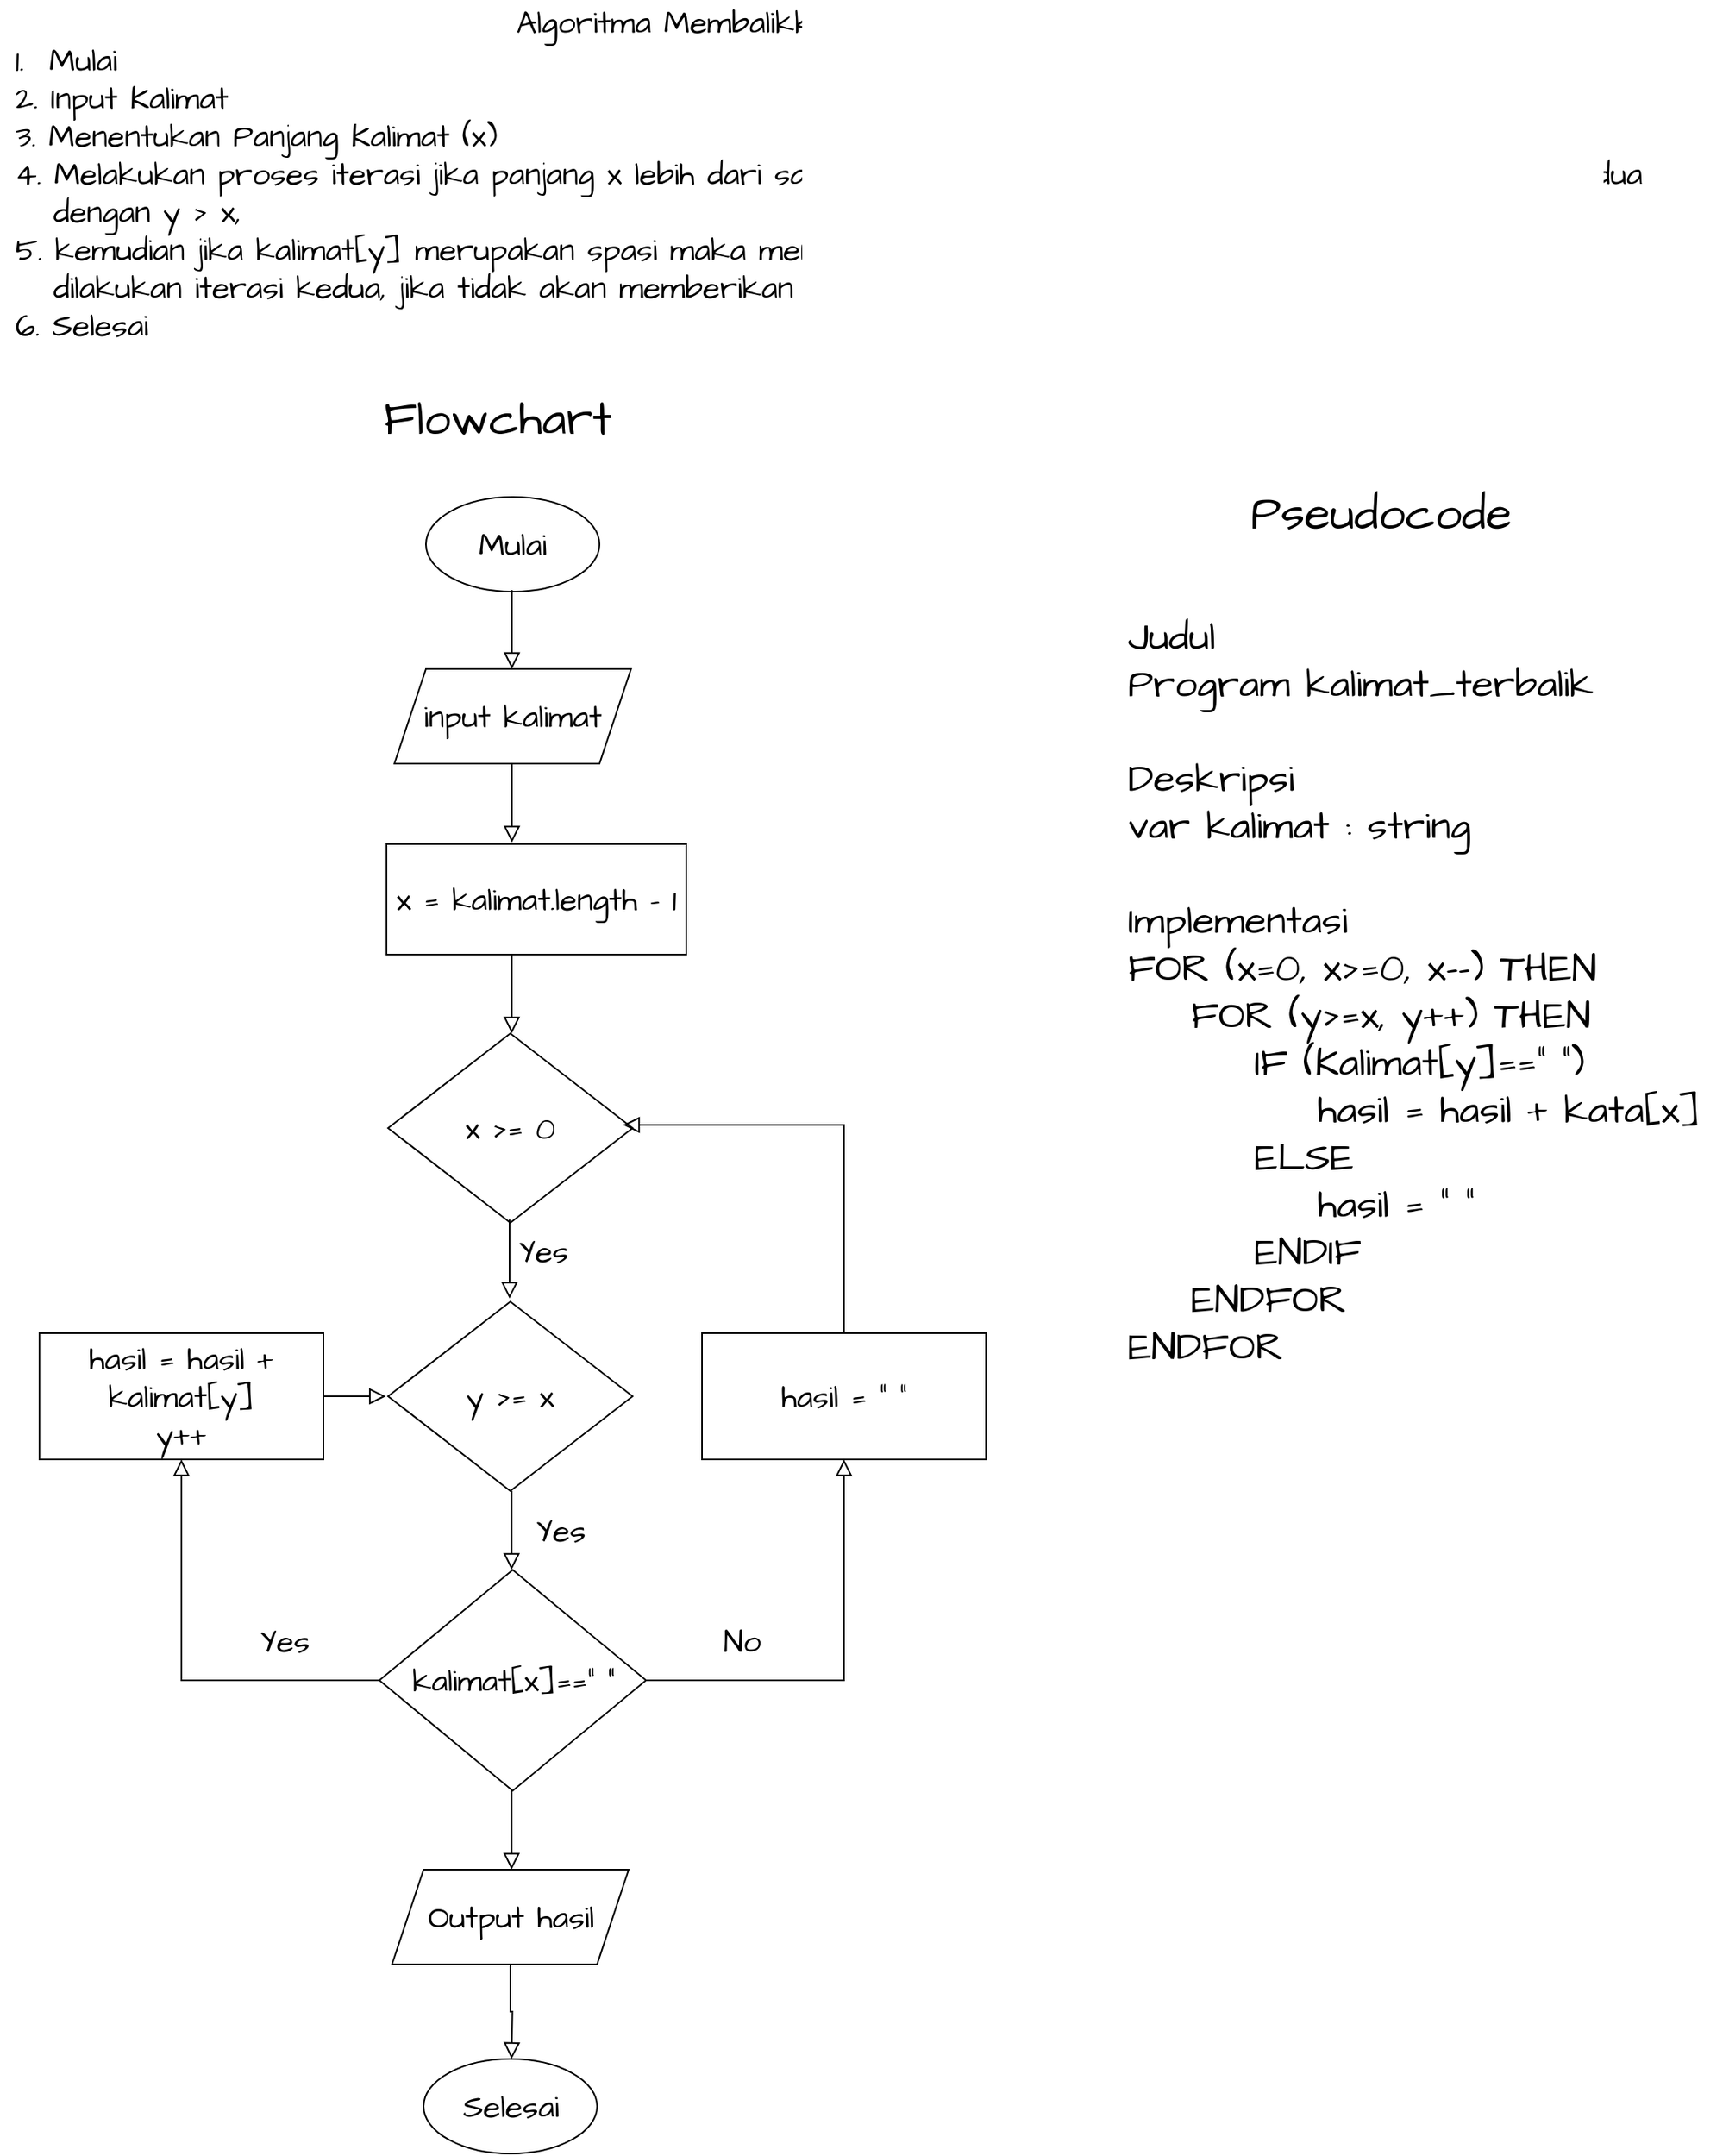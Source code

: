 <mxfile version="16.2.4" type="device"><diagram id="C5RBs43oDa-KdzZeNtuy" name="Page-1"><mxGraphModel dx="1543" dy="607" grid="1" gridSize="10" guides="1" tooltips="1" connect="1" arrows="1" fold="1" page="1" pageScale="1" pageWidth="1169" pageHeight="1654" math="0" shadow="0"><root><mxCell id="WIyWlLk6GJQsqaUBKTNV-0"/><mxCell id="WIyWlLk6GJQsqaUBKTNV-1" parent="WIyWlLk6GJQsqaUBKTNV-0"/><mxCell id="AjyrPWx7vzKOeClM9NgO-0" value="Mulai" style="ellipse;whiteSpace=wrap;html=1;hachureGap=4;fontFamily=Architects Daughter;fontSource=https%3A%2F%2Ffonts.googleapis.com%2Fcss%3Ffamily%3DArchitects%2BDaughter;fontSize=20;rounded=0;" vertex="1" parent="WIyWlLk6GJQsqaUBKTNV-1"><mxGeometry x="335" y="390" width="110" height="60" as="geometry"/></mxCell><mxCell id="AjyrPWx7vzKOeClM9NgO-1" value="" style="rounded=0;html=1;jettySize=auto;orthogonalLoop=1;fontSize=11;endArrow=block;endFill=0;endSize=8;strokeWidth=1;shadow=0;labelBackgroundColor=none;edgeStyle=orthogonalEdgeStyle;" edge="1" parent="WIyWlLk6GJQsqaUBKTNV-1"><mxGeometry relative="1" as="geometry"><mxPoint x="389.5" y="449" as="sourcePoint"/><mxPoint x="389.5" y="499" as="targetPoint"/></mxGeometry></mxCell><mxCell id="AjyrPWx7vzKOeClM9NgO-2" value="input kalimat" style="shape=parallelogram;perimeter=parallelogramPerimeter;whiteSpace=wrap;html=1;fixedSize=1;hachureGap=4;fontFamily=Architects Daughter;fontSource=https%3A%2F%2Ffonts.googleapis.com%2Fcss%3Ffamily%3DArchitects%2BDaughter;fontSize=20;rounded=0;" vertex="1" parent="WIyWlLk6GJQsqaUBKTNV-1"><mxGeometry x="315" y="499" width="150" height="60" as="geometry"/></mxCell><mxCell id="AjyrPWx7vzKOeClM9NgO-3" value="" style="rounded=0;html=1;jettySize=auto;orthogonalLoop=1;fontSize=11;endArrow=block;endFill=0;endSize=8;strokeWidth=1;shadow=0;labelBackgroundColor=none;edgeStyle=orthogonalEdgeStyle;" edge="1" parent="WIyWlLk6GJQsqaUBKTNV-1"><mxGeometry relative="1" as="geometry"><mxPoint x="389.5" y="559" as="sourcePoint"/><mxPoint x="389.5" y="609" as="targetPoint"/></mxGeometry></mxCell><mxCell id="AjyrPWx7vzKOeClM9NgO-4" value="x &amp;gt;= 0" style="rhombus;whiteSpace=wrap;html=1;hachureGap=4;fontFamily=Architects Daughter;fontSource=https%3A%2F%2Ffonts.googleapis.com%2Fcss%3Ffamily%3DArchitects%2BDaughter;fontSize=20;rounded=0;" vertex="1" parent="WIyWlLk6GJQsqaUBKTNV-1"><mxGeometry x="311" y="730" width="155" height="120" as="geometry"/></mxCell><mxCell id="AjyrPWx7vzKOeClM9NgO-5" value="" style="rounded=0;html=1;jettySize=auto;orthogonalLoop=1;fontSize=11;endArrow=block;endFill=0;endSize=8;strokeWidth=1;shadow=0;labelBackgroundColor=none;edgeStyle=orthogonalEdgeStyle;" edge="1" parent="WIyWlLk6GJQsqaUBKTNV-1"><mxGeometry relative="1" as="geometry"><mxPoint x="388" y="848.06" as="sourcePoint"/><mxPoint x="388" y="898.06" as="targetPoint"/></mxGeometry></mxCell><mxCell id="AjyrPWx7vzKOeClM9NgO-6" value="Yes" style="text;html=1;align=center;verticalAlign=middle;resizable=0;points=[];autosize=1;strokeColor=none;fillColor=none;hachureGap=4;fontFamily=Architects Daughter;fontSource=https%3A%2F%2Ffonts.googleapis.com%2Fcss%3Ffamily%3DArchitects%2BDaughter;fontSize=20;rounded=0;" vertex="1" parent="WIyWlLk6GJQsqaUBKTNV-1"><mxGeometry x="383.5" y="853.06" width="50" height="30" as="geometry"/></mxCell><mxCell id="AjyrPWx7vzKOeClM9NgO-12" value="x = kalimat.length - 1" style="rounded=0;whiteSpace=wrap;html=1;hachureGap=4;fontFamily=Architects Daughter;fontSource=https%3A%2F%2Ffonts.googleapis.com%2Fcss%3Ffamily%3DArchitects%2BDaughter;fontSize=20;" vertex="1" parent="WIyWlLk6GJQsqaUBKTNV-1"><mxGeometry x="310" y="610" width="190" height="70" as="geometry"/></mxCell><mxCell id="AjyrPWx7vzKOeClM9NgO-13" value="" style="rounded=0;html=1;jettySize=auto;orthogonalLoop=1;fontSize=11;endArrow=block;endFill=0;endSize=8;strokeWidth=1;shadow=0;labelBackgroundColor=none;edgeStyle=orthogonalEdgeStyle;" edge="1" parent="WIyWlLk6GJQsqaUBKTNV-1"><mxGeometry relative="1" as="geometry"><mxPoint x="389.41" y="680" as="sourcePoint"/><mxPoint x="389.41" y="730" as="targetPoint"/></mxGeometry></mxCell><mxCell id="AjyrPWx7vzKOeClM9NgO-15" value="hasil = hasil + kalimat[y]&lt;br&gt;y++" style="rounded=0;whiteSpace=wrap;html=1;hachureGap=4;fontFamily=Architects Daughter;fontSource=https%3A%2F%2Ffonts.googleapis.com%2Fcss%3Ffamily%3DArchitects%2BDaughter;fontSize=20;" vertex="1" parent="WIyWlLk6GJQsqaUBKTNV-1"><mxGeometry x="90" y="920" width="180" height="80" as="geometry"/></mxCell><mxCell id="AjyrPWx7vzKOeClM9NgO-24" value="Algoritma Membalikkan Kata dalam Kalimat :&lt;br&gt;&lt;div style=&quot;text-align: justify&quot;&gt;1.&amp;nbsp; Mulai&lt;/div&gt;&lt;div style=&quot;text-align: justify&quot;&gt;2. Input Kalimat&lt;/div&gt;&lt;div style=&quot;text-align: justify&quot;&gt;3. Menentukan Panjang Kalimat (x)&lt;/div&gt;&lt;div style=&quot;text-align: justify&quot;&gt;4. Melakukan proses iterasi jika panjang x lebih dari sama dengan nol maka akan masuk ke proses iterasi kedua&lt;/div&gt;&lt;div style=&quot;text-align: justify&quot;&gt;&amp;nbsp; &amp;nbsp;dengan y &amp;gt; x,&amp;nbsp;&lt;/div&gt;&lt;div style=&quot;text-align: justify&quot;&gt;5. kemudian jika kalimat[y] merupakan spasi maka mengeluarkan hasil = hasil + kalimat [y+1] dan&lt;/div&gt;&lt;div style=&quot;text-align: justify&quot;&gt;&amp;nbsp; &amp;nbsp;dilakukan iterasi kedua, jika tidak akan memberikan dikosongkan dan kembali ke iterasi pertama.&lt;/div&gt;&lt;div style=&quot;text-align: justify&quot;&gt;&lt;span&gt;6. Selesai&lt;/span&gt;&lt;br&gt;&lt;/div&gt;" style="text;html=1;align=center;verticalAlign=middle;resizable=0;points=[];autosize=1;strokeColor=none;fillColor=none;sketch=0;hachureGap=4;fontFamily=Architects Daughter;fontSource=https%3A%2F%2Ffonts.googleapis.com%2Fcss%3Ffamily%3DArchitects%2BDaughter;fontSize=20;" vertex="1" parent="WIyWlLk6GJQsqaUBKTNV-1"><mxGeometry x="65" y="75" width="1050" height="220" as="geometry"/></mxCell><mxCell id="AjyrPWx7vzKOeClM9NgO-25" value="Flowchart" style="text;html=1;align=center;verticalAlign=middle;resizable=0;points=[];autosize=1;strokeColor=none;fillColor=none;sketch=0;hachureGap=4;fontFamily=Architects Daughter;fontSource=https%3A%2F%2Ffonts.googleapis.com%2Fcss%3Ffamily%3DArchitects%2BDaughter;fontSize=30;" vertex="1" parent="WIyWlLk6GJQsqaUBKTNV-1"><mxGeometry x="300" y="320" width="160" height="40" as="geometry"/></mxCell><mxCell id="AjyrPWx7vzKOeClM9NgO-26" value="Pseudocode" style="text;html=1;align=center;verticalAlign=middle;resizable=0;points=[];autosize=1;strokeColor=none;fillColor=none;sketch=0;hachureGap=4;fontFamily=Architects Daughter;fontSource=https%3A%2F%2Ffonts.googleapis.com%2Fcss%3Ffamily%3DArchitects%2BDaughter;fontSize=30;" vertex="1" parent="WIyWlLk6GJQsqaUBKTNV-1"><mxGeometry x="850" y="380" width="180" height="40" as="geometry"/></mxCell><mxCell id="AjyrPWx7vzKOeClM9NgO-27" value="&#10;Judul&#10;Program kalimat_terbalik&#10;&#10;Deskripsi&#10;var kalimat : string&#10;&#10;Implementasi&#10;FOR (x=0, x&gt;=0, x--) THEN&#10;    FOR (y&gt;=x, y++) THEN&#10;        IF (Kalimat[y]==&quot; &quot;)&#10;            hasil = hasil + kata[x]&#10;        ELSE&#10;            hasil = &quot; &quot;&#10;        ENDIF&#10;    ENDFOR&#10;ENDFOR" style="text;align=left;verticalAlign=middle;resizable=0;points=[];autosize=1;strokeColor=none;fillColor=none;sketch=0;hachureGap=4;fontFamily=Architects Daughter;fontSource=https%3A%2F%2Ffonts.googleapis.com%2Fcss%3Ffamily%3DArchitects%2BDaughter;fontSize=25;spacing=0;" vertex="1" parent="WIyWlLk6GJQsqaUBKTNV-1"><mxGeometry x="780" y="425" width="380" height="520" as="geometry"/></mxCell><mxCell id="AjyrPWx7vzKOeClM9NgO-28" value="kalimat[x]==&quot; &quot;" style="rhombus;whiteSpace=wrap;html=1;hachureGap=4;fontFamily=Architects Daughter;fontSource=https%3A%2F%2Ffonts.googleapis.com%2Fcss%3Ffamily%3DArchitects%2BDaughter;fontSize=20;rounded=0;" vertex="1" parent="WIyWlLk6GJQsqaUBKTNV-1"><mxGeometry x="305.5" y="1070" width="169" height="140" as="geometry"/></mxCell><mxCell id="AjyrPWx7vzKOeClM9NgO-30" value="" style="rounded=0;html=1;jettySize=auto;orthogonalLoop=1;fontSize=11;endArrow=block;endFill=0;endSize=8;strokeWidth=1;shadow=0;labelBackgroundColor=none;edgeStyle=orthogonalEdgeStyle;" edge="1" parent="WIyWlLk6GJQsqaUBKTNV-1"><mxGeometry relative="1" as="geometry"><mxPoint x="389.29" y="1020.0" as="sourcePoint"/><mxPoint x="389.29" y="1070.0" as="targetPoint"/></mxGeometry></mxCell><mxCell id="AjyrPWx7vzKOeClM9NgO-31" value="y &amp;gt;= x" style="rhombus;whiteSpace=wrap;html=1;hachureGap=4;fontFamily=Architects Daughter;fontSource=https%3A%2F%2Ffonts.googleapis.com%2Fcss%3Ffamily%3DArchitects%2BDaughter;fontSize=20;rounded=0;" vertex="1" parent="WIyWlLk6GJQsqaUBKTNV-1"><mxGeometry x="311" y="900" width="155" height="120" as="geometry"/></mxCell><mxCell id="AjyrPWx7vzKOeClM9NgO-32" value="" style="rounded=0;html=1;jettySize=auto;orthogonalLoop=1;fontSize=11;endArrow=block;endFill=0;endSize=8;strokeWidth=1;shadow=0;labelBackgroundColor=none;edgeStyle=orthogonalEdgeStyle;" edge="1" parent="WIyWlLk6GJQsqaUBKTNV-1"><mxGeometry relative="1" as="geometry"><mxPoint x="305" y="1140" as="sourcePoint"/><mxPoint x="180" y="1000" as="targetPoint"/><Array as="points"><mxPoint x="305" y="1140"/><mxPoint x="180" y="1140"/></Array></mxGeometry></mxCell><mxCell id="AjyrPWx7vzKOeClM9NgO-33" value="Yes" style="text;html=1;align=center;verticalAlign=middle;resizable=0;points=[];autosize=1;strokeColor=none;fillColor=none;hachureGap=4;fontFamily=Architects Daughter;fontSource=https%3A%2F%2Ffonts.googleapis.com%2Fcss%3Ffamily%3DArchitects%2BDaughter;fontSize=20;rounded=0;" vertex="1" parent="WIyWlLk6GJQsqaUBKTNV-1"><mxGeometry x="395" y="1030" width="50" height="30" as="geometry"/></mxCell><mxCell id="AjyrPWx7vzKOeClM9NgO-34" value="" style="rounded=0;html=1;jettySize=auto;orthogonalLoop=1;fontSize=11;endArrow=block;endFill=0;endSize=8;strokeWidth=1;shadow=0;labelBackgroundColor=none;edgeStyle=orthogonalEdgeStyle;exitX=1;exitY=0.5;exitDx=0;exitDy=0;" edge="1" parent="WIyWlLk6GJQsqaUBKTNV-1" source="AjyrPWx7vzKOeClM9NgO-15"><mxGeometry relative="1" as="geometry"><mxPoint x="309.57" y="910.0" as="sourcePoint"/><mxPoint x="309.57" y="960.0" as="targetPoint"/></mxGeometry></mxCell><mxCell id="AjyrPWx7vzKOeClM9NgO-35" value="" style="rounded=0;html=1;jettySize=auto;orthogonalLoop=1;fontSize=11;endArrow=block;endFill=0;endSize=8;strokeWidth=1;shadow=0;labelBackgroundColor=none;edgeStyle=orthogonalEdgeStyle;exitX=1;exitY=0.5;exitDx=0;exitDy=0;" edge="1" parent="WIyWlLk6GJQsqaUBKTNV-1" source="AjyrPWx7vzKOeClM9NgO-28"><mxGeometry relative="1" as="geometry"><mxPoint x="665" y="1150" as="sourcePoint"/><mxPoint x="600" y="1000" as="targetPoint"/><Array as="points"><mxPoint x="600" y="1140"/><mxPoint x="600" y="1010"/></Array></mxGeometry></mxCell><mxCell id="AjyrPWx7vzKOeClM9NgO-36" value="hasil = &quot; &quot;" style="rounded=0;whiteSpace=wrap;html=1;hachureGap=4;fontFamily=Architects Daughter;fontSource=https%3A%2F%2Ffonts.googleapis.com%2Fcss%3Ffamily%3DArchitects%2BDaughter;fontSize=20;" vertex="1" parent="WIyWlLk6GJQsqaUBKTNV-1"><mxGeometry x="510" y="920" width="180" height="80" as="geometry"/></mxCell><mxCell id="AjyrPWx7vzKOeClM9NgO-37" value="" style="rounded=0;html=1;jettySize=auto;orthogonalLoop=1;fontSize=11;endArrow=block;endFill=0;endSize=8;strokeWidth=1;shadow=0;labelBackgroundColor=none;edgeStyle=orthogonalEdgeStyle;exitX=0.5;exitY=0;exitDx=0;exitDy=0;" edge="1" parent="WIyWlLk6GJQsqaUBKTNV-1" source="AjyrPWx7vzKOeClM9NgO-36"><mxGeometry relative="1" as="geometry"><mxPoint x="610.0" y="780" as="sourcePoint"/><mxPoint x="460" y="788" as="targetPoint"/><Array as="points"><mxPoint x="600" y="788"/></Array></mxGeometry></mxCell><mxCell id="AjyrPWx7vzKOeClM9NgO-38" value="Yes" style="text;html=1;align=center;verticalAlign=middle;resizable=0;points=[];autosize=1;strokeColor=none;fillColor=none;hachureGap=4;fontFamily=Architects Daughter;fontSource=https%3A%2F%2Ffonts.googleapis.com%2Fcss%3Ffamily%3DArchitects%2BDaughter;fontSize=20;rounded=0;" vertex="1" parent="WIyWlLk6GJQsqaUBKTNV-1"><mxGeometry x="220" y="1100" width="50" height="30" as="geometry"/></mxCell><mxCell id="AjyrPWx7vzKOeClM9NgO-39" value="No" style="text;html=1;align=center;verticalAlign=middle;resizable=0;points=[];autosize=1;strokeColor=none;fillColor=none;hachureGap=4;fontFamily=Architects Daughter;fontSource=https%3A%2F%2Ffonts.googleapis.com%2Fcss%3Ffamily%3DArchitects%2BDaughter;fontSize=20;rounded=0;" vertex="1" parent="WIyWlLk6GJQsqaUBKTNV-1"><mxGeometry x="515" y="1100" width="40" height="30" as="geometry"/></mxCell><mxCell id="AjyrPWx7vzKOeClM9NgO-40" value="Output hasil" style="shape=parallelogram;perimeter=parallelogramPerimeter;whiteSpace=wrap;html=1;fixedSize=1;hachureGap=4;fontFamily=Architects Daughter;fontSource=https%3A%2F%2Ffonts.googleapis.com%2Fcss%3Ffamily%3DArchitects%2BDaughter;fontSize=20;rounded=0;" vertex="1" parent="WIyWlLk6GJQsqaUBKTNV-1"><mxGeometry x="313.5" y="1260" width="150" height="60" as="geometry"/></mxCell><mxCell id="AjyrPWx7vzKOeClM9NgO-41" value="" style="rounded=0;html=1;jettySize=auto;orthogonalLoop=1;fontSize=11;endArrow=block;endFill=0;endSize=8;strokeWidth=1;shadow=0;labelBackgroundColor=none;edgeStyle=orthogonalEdgeStyle;" edge="1" parent="WIyWlLk6GJQsqaUBKTNV-1"><mxGeometry relative="1" as="geometry"><mxPoint x="389.29" y="1210.0" as="sourcePoint"/><mxPoint x="389.29" y="1260.0" as="targetPoint"/></mxGeometry></mxCell><mxCell id="AjyrPWx7vzKOeClM9NgO-42" value="" style="rounded=0;html=1;jettySize=auto;orthogonalLoop=1;fontSize=11;endArrow=block;endFill=0;endSize=8;strokeWidth=1;shadow=0;labelBackgroundColor=none;edgeStyle=orthogonalEdgeStyle;exitX=0.5;exitY=1;exitDx=0;exitDy=0;" edge="1" parent="WIyWlLk6GJQsqaUBKTNV-1" source="AjyrPWx7vzKOeClM9NgO-40"><mxGeometry relative="1" as="geometry"><mxPoint x="389.29" y="1330.0" as="sourcePoint"/><mxPoint x="389.29" y="1380.0" as="targetPoint"/></mxGeometry></mxCell><mxCell id="AjyrPWx7vzKOeClM9NgO-43" value="Selesai" style="ellipse;whiteSpace=wrap;html=1;hachureGap=4;fontFamily=Architects Daughter;fontSource=https%3A%2F%2Ffonts.googleapis.com%2Fcss%3Ffamily%3DArchitects%2BDaughter;fontSize=20;rounded=0;" vertex="1" parent="WIyWlLk6GJQsqaUBKTNV-1"><mxGeometry x="333.5" y="1380" width="110" height="60" as="geometry"/></mxCell></root></mxGraphModel></diagram></mxfile>